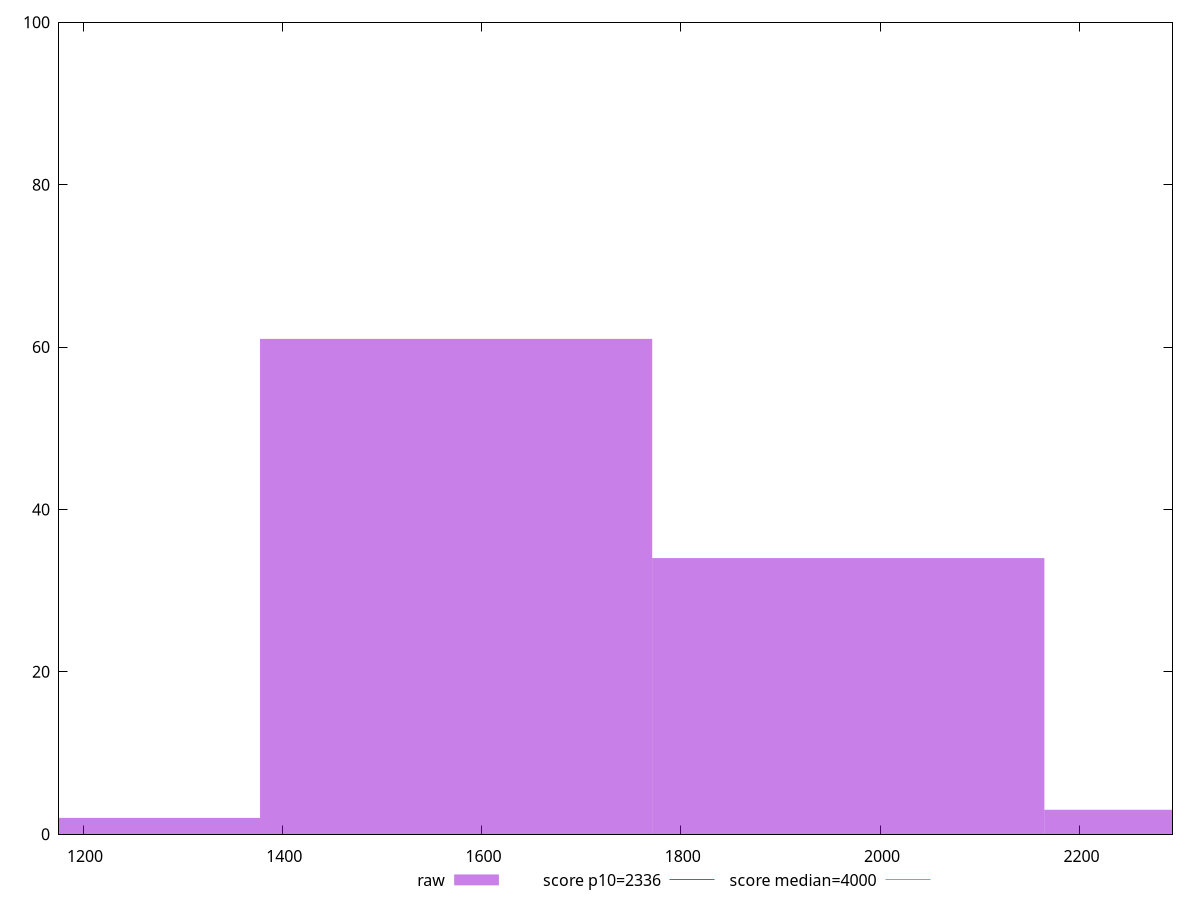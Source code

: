reset

$raw <<EOF
1968.0568171091004 34
1574.4454536872804 61
2361.668180530921 3
1180.8340902654604 2
EOF

set key outside below
set boxwidth 393.6113634218201
set xrange [1175.8739999999998:2293.4525000000003]
set yrange [0:100]
set trange [0:100]
set style fill transparent solid 0.5 noborder

set parametric
set terminal svg size 640, 490 enhanced background rgb 'white'
set output "reports/report_00027_2021-02-24T12-40-31.850Z/first-contentful-paint/samples/agenda/raw/histogram.svg"

plot $raw title "raw" with boxes, \
     2336,t title "score p10=2336", \
     4000,t title "score median=4000"

reset
